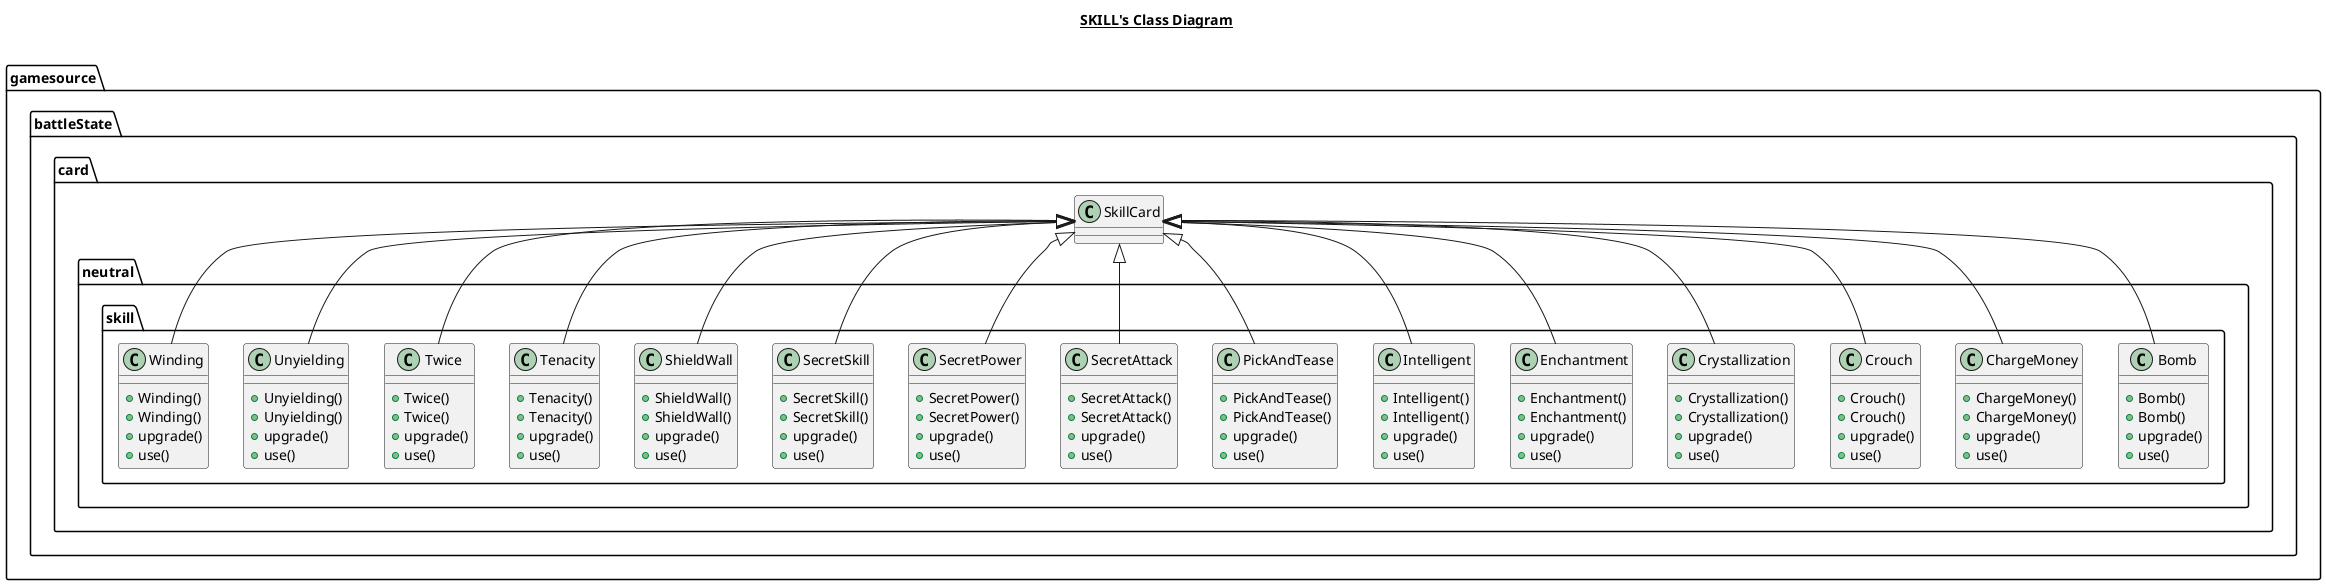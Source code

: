 @startuml

title __SKILL's Class Diagram__\n

  namespace gamesource {
    namespace battleState.card {
      namespace neutral.skill {
        class gamesource.battleState.card.neutral.skill.Bomb {
            + Bomb()
            + Bomb()
            + upgrade()
            + use()
        }
      }
    }
  }
  

  namespace gamesource {
    namespace battleState.card {
      namespace neutral.skill {
        class gamesource.battleState.card.neutral.skill.ChargeMoney {
            + ChargeMoney()
            + ChargeMoney()
            + upgrade()
            + use()
        }
      }
    }
  }
  

  namespace gamesource {
    namespace battleState.card {
      namespace neutral.skill {
        class gamesource.battleState.card.neutral.skill.Crouch {
            + Crouch()
            + Crouch()
            + upgrade()
            + use()
        }
      }
    }
  }
  

  namespace gamesource {
    namespace battleState.card {
      namespace neutral.skill {
        class gamesource.battleState.card.neutral.skill.Crystallization {
            + Crystallization()
            + Crystallization()
            + upgrade()
            + use()
        }
      }
    }
  }
  

  namespace gamesource {
    namespace battleState.card {
      namespace neutral.skill {
        class gamesource.battleState.card.neutral.skill.Enchantment {
            + Enchantment()
            + Enchantment()
            + upgrade()
            + use()
        }
      }
    }
  }
  

  namespace gamesource {
    namespace battleState.card {
      namespace neutral.skill {
        class gamesource.battleState.card.neutral.skill.Intelligent {
            + Intelligent()
            + Intelligent()
            + upgrade()
            + use()
        }
      }
    }
  }
  

  namespace gamesource {
    namespace battleState.card {
      namespace neutral.skill {
        class gamesource.battleState.card.neutral.skill.PickAndTease {
            + PickAndTease()
            + PickAndTease()
            + upgrade()
            + use()
        }
      }
    }
  }
  

  namespace gamesource {
    namespace battleState.card {
      namespace neutral.skill {
        class gamesource.battleState.card.neutral.skill.SecretAttack {
            + SecretAttack()
            + SecretAttack()
            + upgrade()
            + use()
        }
      }
    }
  }
  

  namespace gamesource {
    namespace battleState.card {
      namespace neutral.skill {
        class gamesource.battleState.card.neutral.skill.SecretPower {
            + SecretPower()
            + SecretPower()
            + upgrade()
            + use()
        }
      }
    }
  }
  

  namespace gamesource {
    namespace battleState.card {
      namespace neutral.skill {
        class gamesource.battleState.card.neutral.skill.SecretSkill {
            + SecretSkill()
            + SecretSkill()
            + upgrade()
            + use()
        }
      }
    }
  }
  

  namespace gamesource {
    namespace battleState.card {
      namespace neutral.skill {
        class gamesource.battleState.card.neutral.skill.ShieldWall {
            + ShieldWall()
            + ShieldWall()
            + upgrade()
            + use()
        }
      }
    }
  }
  

  namespace gamesource {
    namespace battleState.card {
      namespace neutral.skill {
        class gamesource.battleState.card.neutral.skill.Tenacity {
            + Tenacity()
            + Tenacity()
            + upgrade()
            + use()
        }
      }
    }
  }
  

  namespace gamesource {
    namespace battleState.card {
      namespace neutral.skill {
        class gamesource.battleState.card.neutral.skill.Twice {
            + Twice()
            + Twice()
            + upgrade()
            + use()
        }
      }
    }
  }
  

  namespace gamesource {
    namespace battleState.card {
      namespace neutral.skill {
        class gamesource.battleState.card.neutral.skill.Unyielding {
            + Unyielding()
            + Unyielding()
            + upgrade()
            + use()
        }
      }
    }
  }
  

  namespace gamesource {
    namespace battleState.card {
      namespace neutral.skill {
        class gamesource.battleState.card.neutral.skill.Winding {
            + Winding()
            + Winding()
            + upgrade()
            + use()
        }
      }
    }
  }
  

  gamesource.battleState.card.neutral.skill.Bomb -up-|> gamesource.battleState.card.SkillCard
  gamesource.battleState.card.neutral.skill.ChargeMoney -up-|> gamesource.battleState.card.SkillCard
  gamesource.battleState.card.neutral.skill.Crouch -up-|> gamesource.battleState.card.SkillCard
  gamesource.battleState.card.neutral.skill.Crystallization -up-|> gamesource.battleState.card.SkillCard
  gamesource.battleState.card.neutral.skill.Enchantment -up-|> gamesource.battleState.card.SkillCard
  gamesource.battleState.card.neutral.skill.Intelligent -up-|> gamesource.battleState.card.SkillCard
  gamesource.battleState.card.neutral.skill.PickAndTease -up-|> gamesource.battleState.card.SkillCard
  gamesource.battleState.card.neutral.skill.SecretAttack -up-|> gamesource.battleState.card.SkillCard
  gamesource.battleState.card.neutral.skill.SecretPower -up-|> gamesource.battleState.card.SkillCard
  gamesource.battleState.card.neutral.skill.SecretSkill -up-|> gamesource.battleState.card.SkillCard
  gamesource.battleState.card.neutral.skill.ShieldWall -up-|> gamesource.battleState.card.SkillCard
  gamesource.battleState.card.neutral.skill.Tenacity -up-|> gamesource.battleState.card.SkillCard
  gamesource.battleState.card.neutral.skill.Twice -up-|> gamesource.battleState.card.SkillCard
  gamesource.battleState.card.neutral.skill.Unyielding -up-|> gamesource.battleState.card.SkillCard
  gamesource.battleState.card.neutral.skill.Winding -up-|> gamesource.battleState.card.SkillCard




@enduml
